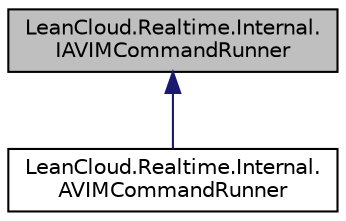digraph "LeanCloud.Realtime.Internal.IAVIMCommandRunner"
{
  edge [fontname="Helvetica",fontsize="10",labelfontname="Helvetica",labelfontsize="10"];
  node [fontname="Helvetica",fontsize="10",shape=record];
  Node1 [label="LeanCloud.Realtime.Internal.\lIAVIMCommandRunner",height=0.2,width=0.4,color="black", fillcolor="grey75", style="filled", fontcolor="black"];
  Node1 -> Node2 [dir="back",color="midnightblue",fontsize="10",style="solid",fontname="Helvetica"];
  Node2 [label="LeanCloud.Realtime.Internal.\lAVIMCommandRunner",height=0.2,width=0.4,color="black", fillcolor="white", style="filled",URL="$classLeanCloud_1_1Realtime_1_1Internal_1_1AVIMCommandRunner.html"];
}
